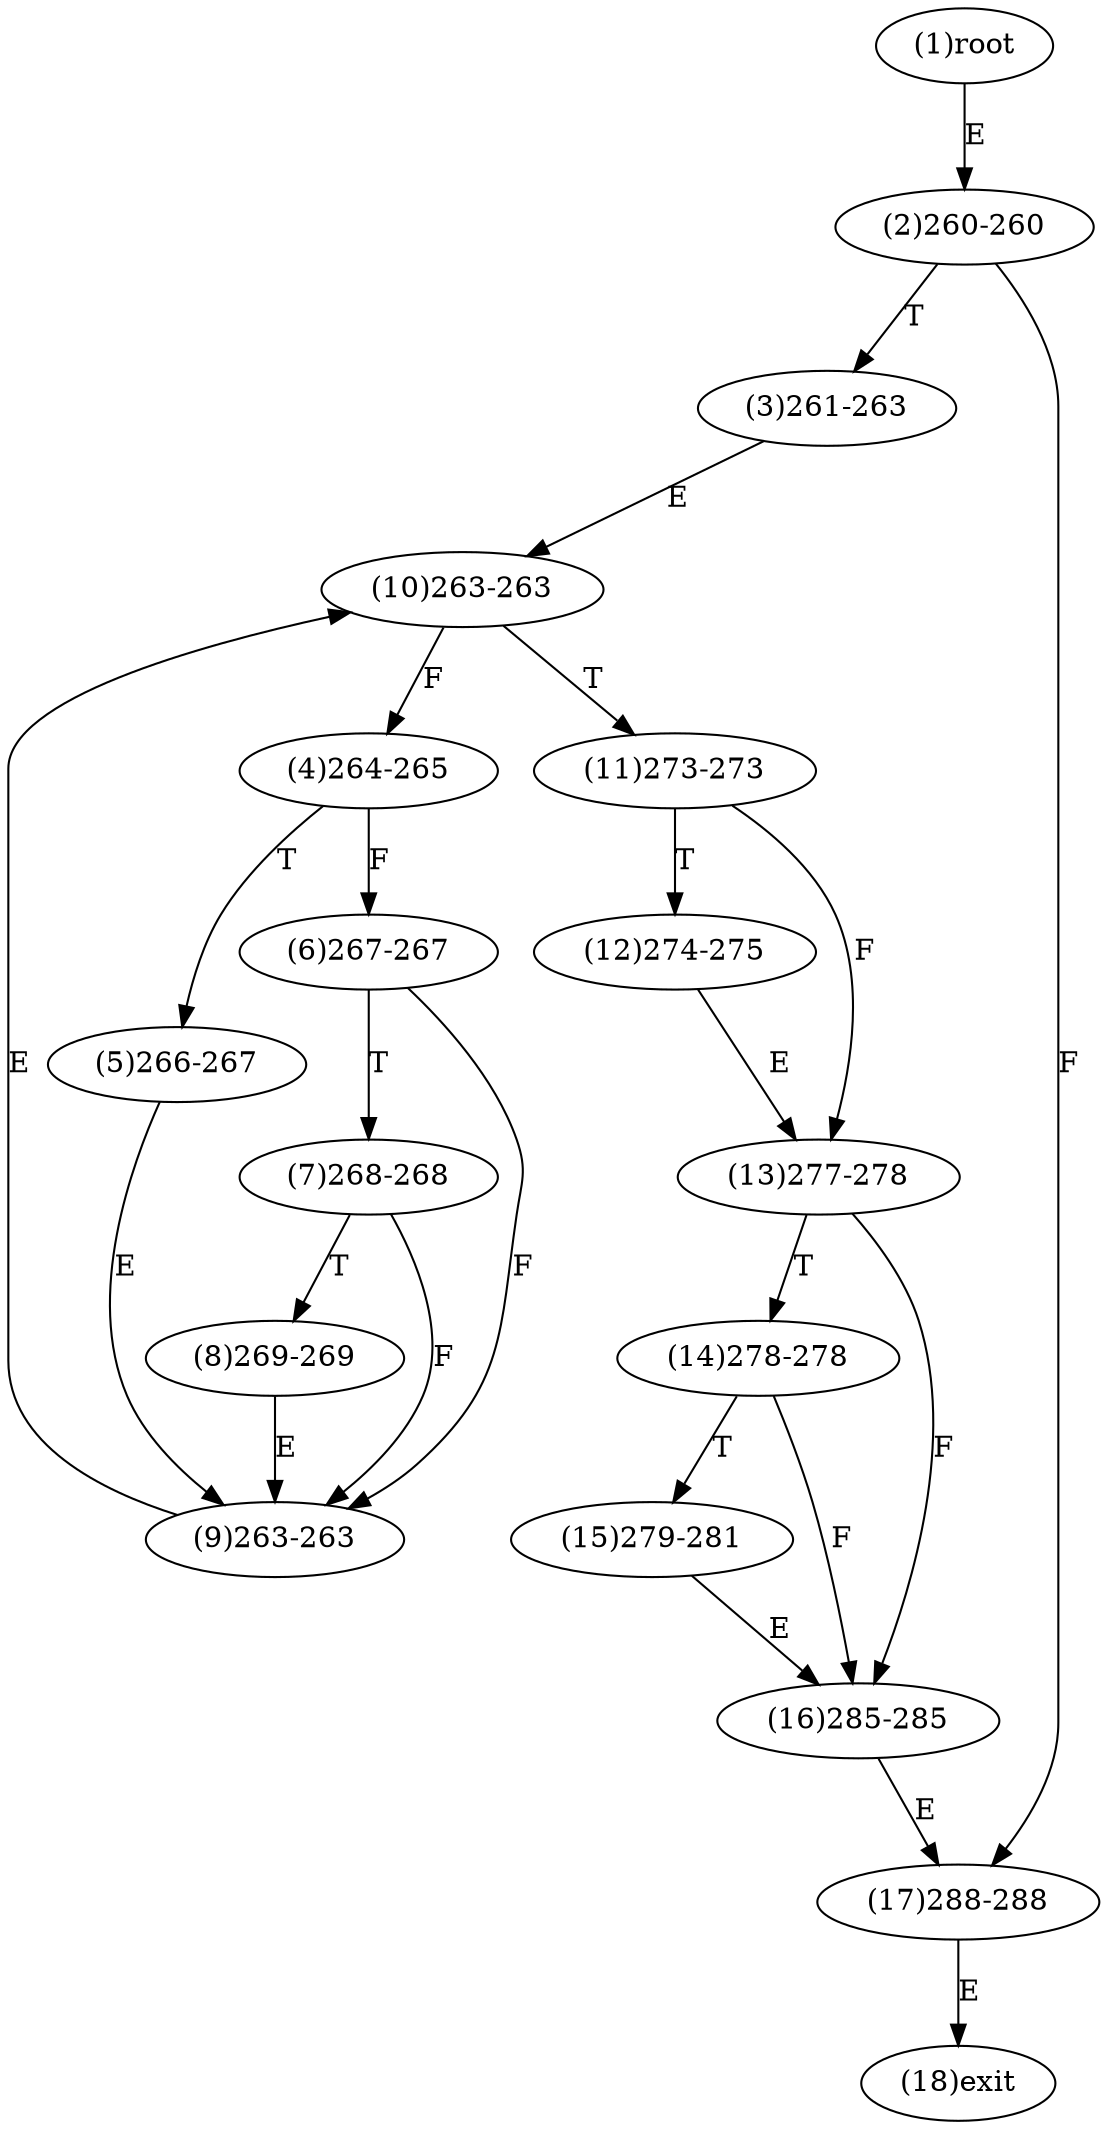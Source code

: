 digraph "" { 
1[ label="(1)root"];
2[ label="(2)260-260"];
3[ label="(3)261-263"];
4[ label="(4)264-265"];
5[ label="(5)266-267"];
6[ label="(6)267-267"];
7[ label="(7)268-268"];
8[ label="(8)269-269"];
9[ label="(9)263-263"];
10[ label="(10)263-263"];
11[ label="(11)273-273"];
12[ label="(12)274-275"];
13[ label="(13)277-278"];
14[ label="(14)278-278"];
15[ label="(15)279-281"];
17[ label="(17)288-288"];
16[ label="(16)285-285"];
18[ label="(18)exit"];
1->2[ label="E"];
2->17[ label="F"];
2->3[ label="T"];
3->10[ label="E"];
4->6[ label="F"];
4->5[ label="T"];
5->9[ label="E"];
6->9[ label="F"];
6->7[ label="T"];
7->9[ label="F"];
7->8[ label="T"];
8->9[ label="E"];
9->10[ label="E"];
10->4[ label="F"];
10->11[ label="T"];
11->13[ label="F"];
11->12[ label="T"];
12->13[ label="E"];
13->16[ label="F"];
13->14[ label="T"];
14->16[ label="F"];
14->15[ label="T"];
15->16[ label="E"];
16->17[ label="E"];
17->18[ label="E"];
}